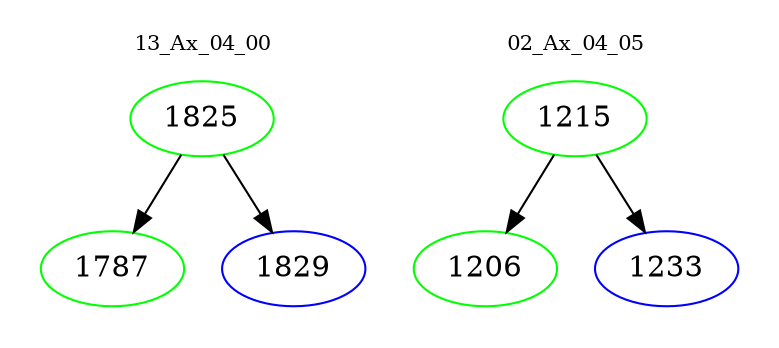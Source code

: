 digraph{
subgraph cluster_0 {
color = white
label = "13_Ax_04_00";
fontsize=10;
T0_1825 [label="1825", color="green"]
T0_1825 -> T0_1787 [color="black"]
T0_1787 [label="1787", color="green"]
T0_1825 -> T0_1829 [color="black"]
T0_1829 [label="1829", color="blue"]
}
subgraph cluster_1 {
color = white
label = "02_Ax_04_05";
fontsize=10;
T1_1215 [label="1215", color="green"]
T1_1215 -> T1_1206 [color="black"]
T1_1206 [label="1206", color="green"]
T1_1215 -> T1_1233 [color="black"]
T1_1233 [label="1233", color="blue"]
}
}
